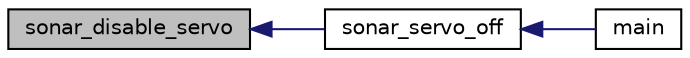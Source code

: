 digraph "sonar_disable_servo"
{
  edge [fontname="Helvetica",fontsize="10",labelfontname="Helvetica",labelfontsize="10"];
  node [fontname="Helvetica",fontsize="10",shape=record];
  rankdir="LR";
  Node1 [label="sonar_disable_servo",height=0.2,width=0.4,color="black", fillcolor="grey75", style="filled" fontcolor="black"];
  Node1 -> Node2 [dir="back",color="midnightblue",fontsize="10",style="solid"];
  Node2 [label="sonar_servo_off",height=0.2,width=0.4,color="black", fillcolor="white", style="filled",URL="$shared_2sonar_8c.html#af4c3fee4924e35db9312e92135f61f94"];
  Node2 -> Node3 [dir="back",color="midnightblue",fontsize="10",style="solid"];
  Node3 [label="main",height=0.2,width=0.4,color="black", fillcolor="white", style="filled",URL="$test_2sonar_8c.html#acdef7a1fd863a6d3770c1268cb06add3"];
}
